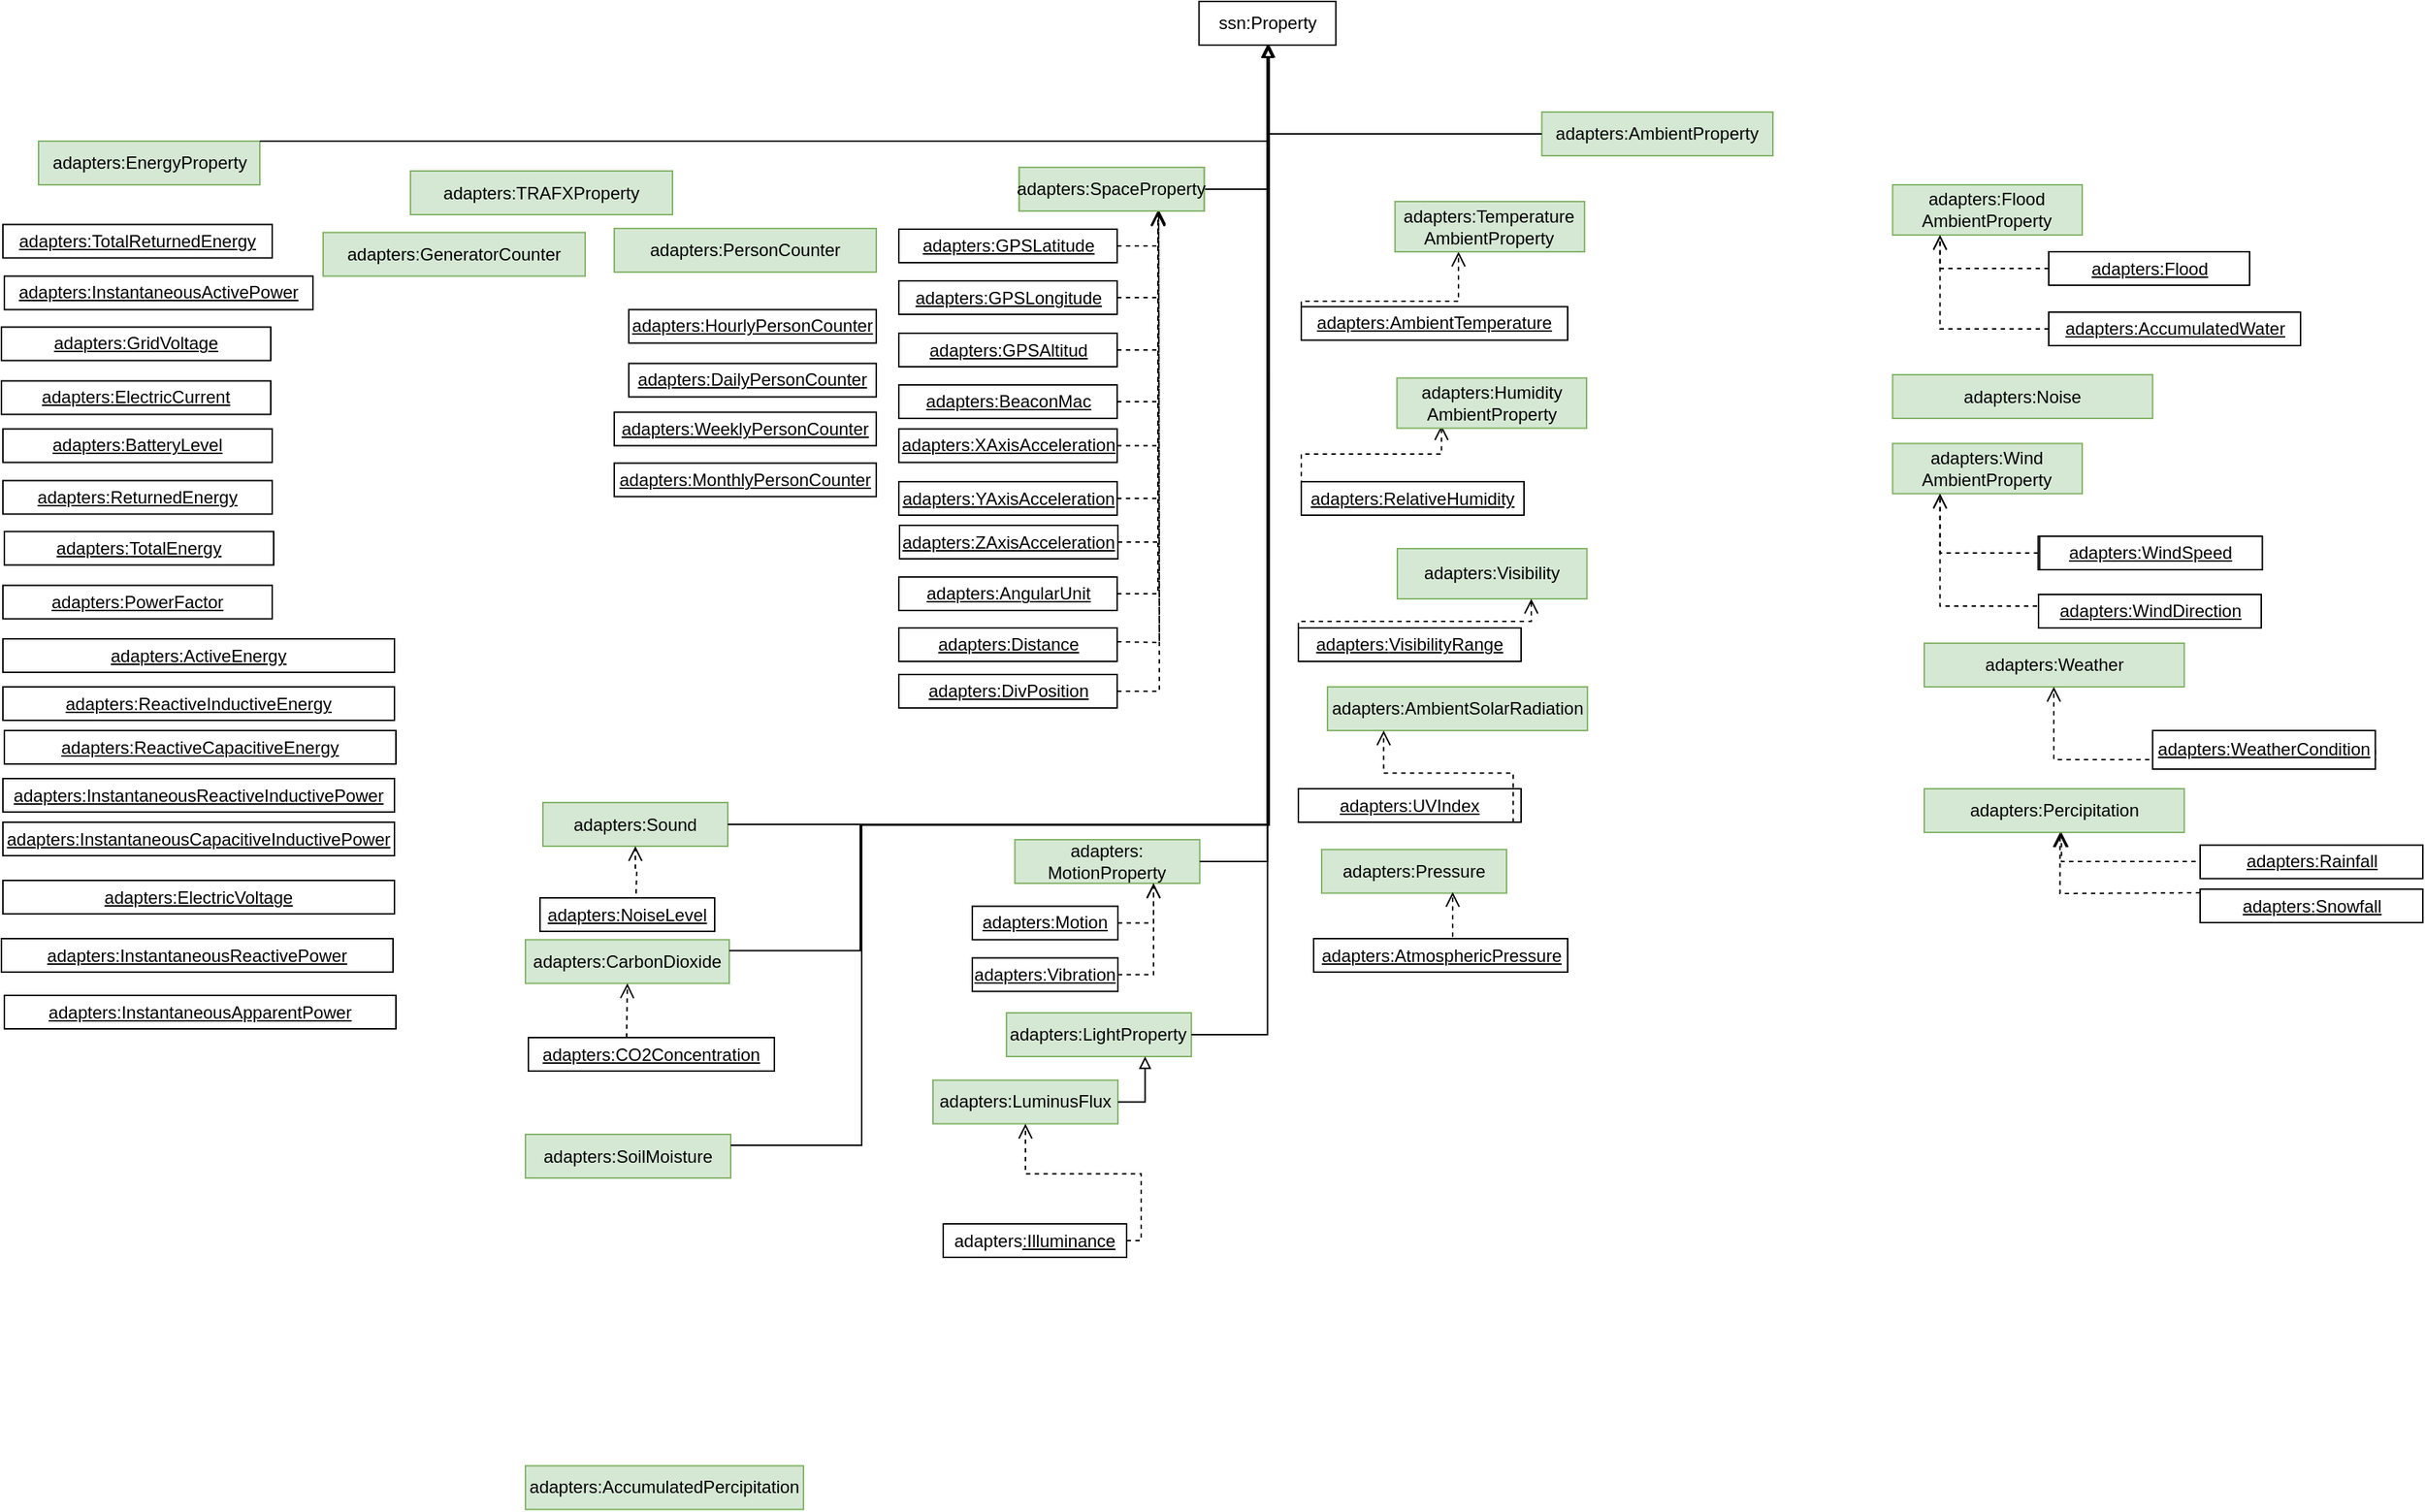 <mxfile version="20.3.0" type="device"><diagram id="D3V5PPMFSgRsJG8m_DW5" name="Page-1"><mxGraphModel dx="1632" dy="539" grid="1" gridSize="10" guides="1" tooltips="1" connect="1" arrows="1" fold="1" page="1" pageScale="1" pageWidth="850" pageHeight="1100" math="0" shadow="0"><root><mxCell id="0"/><mxCell id="1" parent="0"/><mxCell id="XWIH01oookVa18A64j5f-154" value="adapters:SoilMoisture" style="rounded=0;whiteSpace=wrap;html=1;fillColor=#d5e8d4;strokeColor=#82b366;" vertex="1" parent="1"><mxGeometry x="9" y="1722.5" width="141" height="30" as="geometry"/></mxCell><mxCell id="XWIH01oookVa18A64j5f-155" value="adapters:AccumulatedPercipitation" style="rounded=0;whiteSpace=wrap;html=1;fillColor=#d5e8d4;strokeColor=#82b366;" vertex="1" parent="1"><mxGeometry x="9" y="1950.25" width="191" height="30" as="geometry"/></mxCell><mxCell id="XWIH01oookVa18A64j5f-156" style="edgeStyle=orthogonalEdgeStyle;rounded=0;orthogonalLoop=1;jettySize=auto;html=1;fontSize=11;endArrow=block;endFill=0;exitX=1;exitY=0.25;exitDx=0;exitDy=0;" edge="1" parent="1" source="XWIH01oookVa18A64j5f-154" target="XWIH01oookVa18A64j5f-160"><mxGeometry relative="1" as="geometry"><mxPoint x="159" y="1519.5" as="sourcePoint"/><mxPoint x="519.75" y="1037" as="targetPoint"/><Array as="points"><mxPoint x="240" y="1730"/><mxPoint x="240" y="1510"/><mxPoint x="520" y="1510"/></Array></mxGeometry></mxCell><mxCell id="XWIH01oookVa18A64j5f-160" value="ssn:Property" style="rounded=0;whiteSpace=wrap;html=1;points=[[0.1,0],[0.2,0],[0.3,0],[0.4,0],[0.5,0],[0.6,0],[0.7,0],[0.8,0],[0.9,0],[0,0.1],[0,0.3],[0,0.5],[0,0.7],[0,0.9],[0.1,1],[0.2,1],[0.3,1],[0.4,1],[0.5,1],[0.6,1],[0.7,1],[0.8,1],[0.9,1],[1,0.1],[1,0.3],[1,0.5],[1,0.7],[1,0.9]];" vertex="1" parent="1"><mxGeometry x="471.75" y="944" width="94" height="30" as="geometry"/></mxCell><mxCell id="XWIH01oookVa18A64j5f-161" value="adapters:AmbientProperty" style="rounded=0;whiteSpace=wrap;html=1;fillColor=#d5e8d4;strokeColor=#82b366;" vertex="1" parent="1"><mxGeometry x="707.25" y="1020" width="158.75" height="30" as="geometry"/></mxCell><mxCell id="XWIH01oookVa18A64j5f-164" value="adapters:SpaceProperty" style="rounded=0;whiteSpace=wrap;html=1;fillColor=#d5e8d4;strokeColor=#82b366;" vertex="1" parent="1"><mxGeometry x="348.25" y="1058" width="127" height="30" as="geometry"/></mxCell><mxCell id="XWIH01oookVa18A64j5f-165" style="edgeStyle=orthogonalEdgeStyle;rounded=0;orthogonalLoop=1;jettySize=auto;html=1;fontSize=11;endArrow=block;endFill=0;exitX=1;exitY=0.5;exitDx=0;exitDy=0;entryX=0.5;entryY=1;entryDx=0;entryDy=0;" edge="1" parent="1" source="XWIH01oookVa18A64j5f-164" target="XWIH01oookVa18A64j5f-160"><mxGeometry relative="1" as="geometry"><mxPoint x="701.5" y="1133" as="sourcePoint"/><mxPoint x="494.75" y="1037" as="targetPoint"/></mxGeometry></mxCell><mxCell id="XWIH01oookVa18A64j5f-168" value="" style="endArrow=open;html=1;fontColor=#000099;endFill=0;dashed=1;endSize=8;exitX=0;exitY=0.5;exitDx=0;exitDy=0;edgeStyle=orthogonalEdgeStyle;arcSize=0;entryX=0.25;entryY=1;entryDx=0;entryDy=0;" edge="1" parent="1" source="XWIH01oookVa18A64j5f-169" target="XWIH01oookVa18A64j5f-174"><mxGeometry width="50" height="50" relative="1" as="geometry"><mxPoint x="843.25" y="1064.5" as="sourcePoint"/><mxPoint x="906.25" y="1034.5" as="targetPoint"/></mxGeometry></mxCell><mxCell id="XWIH01oookVa18A64j5f-169" value="&lt;u&gt;adapters:Flood&lt;/u&gt;" style="rounded=0;whiteSpace=wrap;html=1;snapToPoint=1;points=[[0.1,0],[0.2,0],[0.3,0],[0.4,0],[0.5,0],[0.6,0],[0.7,0],[0.8,0],[0.9,0],[0,0.1],[0,0.3],[0,0.5],[0,0.7],[0,0.9],[0.1,1],[0.2,1],[0.3,1],[0.4,1],[0.5,1],[0.6,1],[0.7,1],[0.8,1],[0.9,1],[1,0.1],[1,0.3],[1,0.5],[1,0.7],[1,0.9]];" vertex="1" parent="1"><mxGeometry x="1055.5" y="1116" width="138" height="23" as="geometry"/></mxCell><mxCell id="XWIH01oookVa18A64j5f-170" value="" style="endArrow=open;html=1;fontColor=#000099;endFill=0;dashed=1;endSize=8;exitX=0;exitY=0.5;exitDx=0;exitDy=0;edgeStyle=orthogonalEdgeStyle;arcSize=0;" edge="1" parent="1" source="XWIH01oookVa18A64j5f-171" target="XWIH01oookVa18A64j5f-172"><mxGeometry width="50" height="50" relative="1" as="geometry"><mxPoint x="430.75" y="1049.25" as="sourcePoint"/><mxPoint x="506.5" y="1032.25" as="targetPoint"/><Array as="points"><mxPoint x="542" y="1150"/><mxPoint x="650" y="1150"/></Array></mxGeometry></mxCell><mxCell id="XWIH01oookVa18A64j5f-171" value="&lt;u&gt;adapters:AmbientTemperature&lt;/u&gt;" style="rounded=0;whiteSpace=wrap;html=1;snapToPoint=1;points=[[0.1,0],[0.2,0],[0.3,0],[0.4,0],[0.5,0],[0.6,0],[0.7,0],[0.8,0],[0.9,0],[0,0.1],[0,0.3],[0,0.5],[0,0.7],[0,0.9],[0.1,1],[0.2,1],[0.3,1],[0.4,1],[0.5,1],[0.6,1],[0.7,1],[0.8,1],[0.9,1],[1,0.1],[1,0.3],[1,0.5],[1,0.7],[1,0.9]];" vertex="1" parent="1"><mxGeometry x="542" y="1153.75" width="183" height="23" as="geometry"/></mxCell><mxCell id="XWIH01oookVa18A64j5f-172" value="adapters:Temperature&lt;br&gt;AmbientProperty" style="rounded=0;html=1;fillColor=#d5e8d4;strokeColor=#82b366;verticalAlign=middle;whiteSpace=wrap;" vertex="1" parent="1"><mxGeometry x="606.38" y="1081.5" width="130.25" height="34.5" as="geometry"/></mxCell><mxCell id="XWIH01oookVa18A64j5f-174" value="adapters:Flood&lt;br&gt;AmbientProperty" style="rounded=0;html=1;fillColor=#d5e8d4;strokeColor=#82b366;verticalAlign=middle;whiteSpace=wrap;" vertex="1" parent="1"><mxGeometry x="948.25" y="1070" width="130.25" height="34.5" as="geometry"/></mxCell><mxCell id="XWIH01oookVa18A64j5f-190" value="&lt;span style=&quot;color: rgba(0 , 0 , 0 , 0) ; font-family: monospace ; font-size: 0px&quot;&gt;%3CmxGraphModel%3E%3Croot%3E%3CmxCell%20id%3D%220%22%2F%3E%3CmxCell%20id%3D%221%22%20parent%3D%220%22%2F%3E%3CmxCell%20id%3D%222%22%20style%3D%22edgeStyle%3DorthogonalEdgeStyle%3Brounded%3D0%3BorthogonalLoop%3D1%3BjettySize%3Dauto%3Bhtml%3D1%3BfontSize%3D11%3BendArrow%3Dblock%3BendFill%3D0%3BexitX%3D0%3BexitY%3D0.5%3BexitDx%3D0%3BexitDy%3D0%3B%22%20edge%3D%221%22%20parent%3D%221%22%3E%3CmxGeometry%20relative%3D%221%22%20as%3D%22geometry%22%3E%3CmxPoint%20x%3D%22606.75%22%20y%3D%221423.25%22%20as%3D%22sourcePoint%22%2F%3E%3CmxPoint%20x%3D%22580%22%20y%3D%221090%22%20as%3D%22targetPoint%22%2F%3E%3C%2FmxGeometry%3E%3C%2FmxCell%3E%3C%2Froot%3E%3C%2FmxGraphModel%3Ecorcore&lt;/span&gt;adapters:&lt;br&gt;MotionProperty" style="rounded=0;whiteSpace=wrap;html=1;fillColor=#d5e8d4;strokeColor=#82b366;" vertex="1" parent="1"><mxGeometry x="345.25" y="1520" width="127" height="30" as="geometry"/></mxCell><mxCell id="XWIH01oookVa18A64j5f-191" style="edgeStyle=orthogonalEdgeStyle;rounded=0;orthogonalLoop=1;jettySize=auto;html=1;fontSize=11;endArrow=block;endFill=0;exitX=1;exitY=0.5;exitDx=0;exitDy=0;entryX=0.5;entryY=1;entryDx=0;entryDy=0;" edge="1" parent="1" source="XWIH01oookVa18A64j5f-190" target="XWIH01oookVa18A64j5f-160"><mxGeometry relative="1" as="geometry"><mxPoint x="701.5" y="1186" as="sourcePoint"/><mxPoint x="495" y="1033" as="targetPoint"/></mxGeometry></mxCell><mxCell id="XWIH01oookVa18A64j5f-192" style="edgeStyle=orthogonalEdgeStyle;rounded=0;orthogonalLoop=1;jettySize=auto;html=1;fontSize=11;endArrow=block;endFill=0;exitX=0;exitY=0.5;exitDx=0;exitDy=0;" edge="1" parent="1" source="XWIH01oookVa18A64j5f-161" target="XWIH01oookVa18A64j5f-160"><mxGeometry relative="1" as="geometry"><mxPoint x="608.75" y="1139.75" as="sourcePoint"/><mxPoint x="579.5" y="1100" as="targetPoint"/></mxGeometry></mxCell><mxCell id="XWIH01oookVa18A64j5f-193" value="" style="endArrow=open;html=1;fontColor=#000099;endFill=0;dashed=1;endSize=8;exitX=1;exitY=0.5;exitDx=0;exitDy=0;edgeStyle=orthogonalEdgeStyle;arcSize=0;entryX=0.75;entryY=1;entryDx=0;entryDy=0;" edge="1" parent="1" source="XWIH01oookVa18A64j5f-194" target="XWIH01oookVa18A64j5f-190"><mxGeometry width="50" height="50" relative="1" as="geometry"><mxPoint x="138.44" y="1548.75" as="sourcePoint"/><mxPoint x="276.002" y="1588.75" as="targetPoint"/></mxGeometry></mxCell><mxCell id="XWIH01oookVa18A64j5f-194" value="&lt;u&gt;adapters:Motion&lt;/u&gt;" style="rounded=0;whiteSpace=wrap;html=1;snapToPoint=1;points=[[0.1,0],[0.2,0],[0.3,0],[0.4,0],[0.5,0],[0.6,0],[0.7,0],[0.8,0],[0.9,0],[0,0.1],[0,0.3],[0,0.5],[0,0.7],[0,0.9],[0.1,1],[0.2,1],[0.3,1],[0.4,1],[0.5,1],[0.6,1],[0.7,1],[0.8,1],[0.9,1],[1,0.1],[1,0.3],[1,0.5],[1,0.7],[1,0.9]];" vertex="1" parent="1"><mxGeometry x="316" y="1565.75" width="100" height="23" as="geometry"/></mxCell><mxCell id="XWIH01oookVa18A64j5f-195" value="&lt;u&gt;adapters:Vibration&lt;/u&gt;" style="rounded=0;whiteSpace=wrap;html=1;snapToPoint=1;points=[[0.1,0],[0.2,0],[0.3,0],[0.4,0],[0.5,0],[0.6,0],[0.7,0],[0.8,0],[0.9,0],[0,0.1],[0,0.3],[0,0.5],[0,0.7],[0,0.9],[0.1,1],[0.2,1],[0.3,1],[0.4,1],[0.5,1],[0.6,1],[0.7,1],[0.8,1],[0.9,1],[1,0.1],[1,0.3],[1,0.5],[1,0.7],[1,0.9]];" vertex="1" parent="1"><mxGeometry x="316" y="1601.25" width="100" height="23" as="geometry"/></mxCell><mxCell id="XWIH01oookVa18A64j5f-196" value="" style="endArrow=open;html=1;fontColor=#000099;endFill=0;dashed=1;endSize=8;exitX=1;exitY=0.5;exitDx=0;exitDy=0;edgeStyle=orthogonalEdgeStyle;arcSize=0;entryX=0.75;entryY=1;entryDx=0;entryDy=0;" edge="1" parent="1" source="XWIH01oookVa18A64j5f-195" target="XWIH01oookVa18A64j5f-190"><mxGeometry width="50" height="50" relative="1" as="geometry"><mxPoint x="426" y="1587.25" as="sourcePoint"/><mxPoint x="450.5" y="1560" as="targetPoint"/></mxGeometry></mxCell><mxCell id="XWIH01oookVa18A64j5f-197" value="adapters:LightProperty" style="rounded=0;whiteSpace=wrap;html=1;fillColor=#d5e8d4;strokeColor=#82b366;" vertex="1" parent="1"><mxGeometry x="339.45" y="1639" width="127" height="30" as="geometry"/></mxCell><mxCell id="XWIH01oookVa18A64j5f-198" style="edgeStyle=orthogonalEdgeStyle;rounded=0;orthogonalLoop=1;jettySize=auto;html=1;fontSize=11;endArrow=block;endFill=0;exitX=1;exitY=0.5;exitDx=0;exitDy=0;" edge="1" parent="1" source="XWIH01oookVa18A64j5f-197" target="XWIH01oookVa18A64j5f-160"><mxGeometry relative="1" as="geometry"><mxPoint x="695.7" y="1305" as="sourcePoint"/><mxPoint x="519" y="1037" as="targetPoint"/></mxGeometry></mxCell><mxCell id="XWIH01oookVa18A64j5f-199" value="adapters:LuminusFlux" style="rounded=0;whiteSpace=wrap;html=1;fillColor=#d5e8d4;strokeColor=#82b366;" vertex="1" parent="1"><mxGeometry x="289" y="1685.25" width="127" height="30" as="geometry"/></mxCell><mxCell id="XWIH01oookVa18A64j5f-200" value="" style="endArrow=open;html=1;fontColor=#000099;endFill=0;dashed=1;endSize=8;edgeStyle=orthogonalEdgeStyle;arcSize=0;exitX=1;exitY=0.5;exitDx=0;exitDy=0;" edge="1" parent="1" source="XWIH01oookVa18A64j5f-202" target="XWIH01oookVa18A64j5f-199"><mxGeometry width="50" height="50" relative="1" as="geometry"><mxPoint x="256" y="1745.25" as="sourcePoint"/><mxPoint x="389" y="1720" as="targetPoint"/></mxGeometry></mxCell><mxCell id="XWIH01oookVa18A64j5f-201" style="edgeStyle=orthogonalEdgeStyle;rounded=0;orthogonalLoop=1;jettySize=auto;html=1;fontSize=11;endArrow=block;endFill=0;exitX=1;exitY=0.5;exitDx=0;exitDy=0;entryX=0.75;entryY=1;entryDx=0;entryDy=0;" edge="1" parent="1" source="XWIH01oookVa18A64j5f-199" target="XWIH01oookVa18A64j5f-197"><mxGeometry relative="1" as="geometry"><mxPoint x="476.45" y="1664" as="sourcePoint"/><mxPoint x="525.75" y="1452.25" as="targetPoint"/></mxGeometry></mxCell><mxCell id="XWIH01oookVa18A64j5f-202" value="adapters&lt;u&gt;:Illuminance&lt;/u&gt;" style="rounded=0;whiteSpace=wrap;html=1;snapToPoint=1;points=[[0.1,0],[0.2,0],[0.3,0],[0.4,0],[0.5,0],[0.6,0],[0.7,0],[0.8,0],[0.9,0],[0,0.1],[0,0.3],[0,0.5],[0,0.7],[0,0.9],[0.1,1],[0.2,1],[0.3,1],[0.4,1],[0.5,1],[0.6,1],[0.7,1],[0.8,1],[0.9,1],[1,0.1],[1,0.3],[1,0.5],[1,0.7],[1,0.9]];" vertex="1" parent="1"><mxGeometry x="296" y="1784" width="126" height="23" as="geometry"/></mxCell><mxCell id="XWIH01oookVa18A64j5f-203" value="" style="endArrow=open;html=1;fontColor=#000099;endFill=0;dashed=1;endSize=8;exitX=0;exitY=0.1;exitDx=0;exitDy=0;edgeStyle=orthogonalEdgeStyle;arcSize=0;entryX=0.25;entryY=1;entryDx=0;entryDy=0;" edge="1" parent="1" source="XWIH01oookVa18A64j5f-204"><mxGeometry width="50" height="50" relative="1" as="geometry"><mxPoint x="500.75" y="1169.75" as="sourcePoint"/><mxPoint x="638.313" y="1235.25" as="targetPoint"/><Array as="points"><mxPoint x="542" y="1255"/><mxPoint x="638" y="1255"/></Array></mxGeometry></mxCell><mxCell id="XWIH01oookVa18A64j5f-204" value="&lt;u&gt;adapters:RelativeHumidity&lt;/u&gt;" style="rounded=0;whiteSpace=wrap;html=1;snapToPoint=1;points=[[0.1,0],[0.2,0],[0.3,0],[0.4,0],[0.5,0],[0.6,0],[0.7,0],[0.8,0],[0.9,0],[0,0.1],[0,0.3],[0,0.5],[0,0.7],[0,0.9],[0.1,1],[0.2,1],[0.3,1],[0.4,1],[0.5,1],[0.6,1],[0.7,1],[0.8,1],[0.9,1],[1,0.1],[1,0.3],[1,0.5],[1,0.7],[1,0.9]];" vertex="1" parent="1"><mxGeometry x="542" y="1274" width="153" height="23" as="geometry"/></mxCell><mxCell id="XWIH01oookVa18A64j5f-205" value="adapters:Humidity&lt;br&gt;AmbientProperty" style="rounded=0;html=1;fillColor=#d5e8d4;strokeColor=#82b366;verticalAlign=middle;whiteSpace=wrap;" vertex="1" parent="1"><mxGeometry x="607.75" y="1202.75" width="130.25" height="34.5" as="geometry"/></mxCell><mxCell id="XWIH01oookVa18A64j5f-207" value="&lt;u&gt;adapters:&lt;/u&gt;&lt;u&gt;AccumulatedWater&lt;/u&gt;" style="rounded=0;whiteSpace=wrap;html=1;snapToPoint=1;points=[[0.1,0],[0.2,0],[0.3,0],[0.4,0],[0.5,0],[0.6,0],[0.7,0],[0.8,0],[0.9,0],[0,0.1],[0,0.3],[0,0.5],[0,0.7],[0,0.9],[0.1,1],[0.2,1],[0.3,1],[0.4,1],[0.5,1],[0.6,1],[0.7,1],[0.8,1],[0.9,1],[1,0.1],[1,0.3],[1,0.5],[1,0.7],[1,0.9]];" vertex="1" parent="1"><mxGeometry x="1055.5" y="1157.5" width="173" height="23" as="geometry"/></mxCell><mxCell id="XWIH01oookVa18A64j5f-208" value="" style="endArrow=open;html=1;fontColor=#000099;endFill=0;dashed=1;endSize=8;exitX=0;exitY=0.5;exitDx=0;exitDy=0;edgeStyle=orthogonalEdgeStyle;arcSize=0;entryX=0.25;entryY=1;entryDx=0;entryDy=0;" edge="1" parent="1" source="XWIH01oookVa18A64j5f-207" target="XWIH01oookVa18A64j5f-174"><mxGeometry width="50" height="50" relative="1" as="geometry"><mxPoint x="1065.5" y="1139.5" as="sourcePoint"/><mxPoint x="990.812" y="1114.5" as="targetPoint"/></mxGeometry></mxCell><mxCell id="XWIH01oookVa18A64j5f-209" value="" style="endArrow=open;html=1;fontColor=#000099;endFill=0;dashed=1;endSize=8;exitX=1;exitY=0.5;exitDx=0;exitDy=0;edgeStyle=orthogonalEdgeStyle;arcSize=0;entryX=0.75;entryY=1;entryDx=0;entryDy=0;" edge="1" parent="1" source="XWIH01oookVa18A64j5f-210" target="XWIH01oookVa18A64j5f-164"><mxGeometry width="50" height="50" relative="1" as="geometry"><mxPoint x="136.94" y="1080.63" as="sourcePoint"/><mxPoint x="459" y="1100" as="targetPoint"/></mxGeometry></mxCell><mxCell id="XWIH01oookVa18A64j5f-210" value="&lt;u&gt;adapters:GPSLatitude&lt;/u&gt;" style="rounded=0;whiteSpace=wrap;html=1;snapToPoint=1;points=[[0.1,0],[0.2,0],[0.3,0],[0.4,0],[0.5,0],[0.6,0],[0.7,0],[0.8,0],[0.9,0],[0,0.1],[0,0.3],[0,0.5],[0,0.7],[0,0.9],[0.1,1],[0.2,1],[0.3,1],[0.4,1],[0.5,1],[0.6,1],[0.7,1],[0.8,1],[0.9,1],[1,0.1],[1,0.3],[1,0.5],[1,0.7],[1,0.9]];" vertex="1" parent="1"><mxGeometry x="265.5" y="1100.5" width="150" height="23" as="geometry"/></mxCell><mxCell id="XWIH01oookVa18A64j5f-211" value="&lt;u&gt;adapters:GPSLongitude&lt;/u&gt;" style="rounded=0;whiteSpace=wrap;html=1;snapToPoint=1;points=[[0.1,0],[0.2,0],[0.3,0],[0.4,0],[0.5,0],[0.6,0],[0.7,0],[0.8,0],[0.9,0],[0,0.1],[0,0.3],[0,0.5],[0,0.7],[0,0.9],[0.1,1],[0.2,1],[0.3,1],[0.4,1],[0.5,1],[0.6,1],[0.7,1],[0.8,1],[0.9,1],[1,0.1],[1,0.3],[1,0.5],[1,0.7],[1,0.9]];" vertex="1" parent="1"><mxGeometry x="265.5" y="1136" width="150" height="23" as="geometry"/></mxCell><mxCell id="XWIH01oookVa18A64j5f-212" value="" style="endArrow=open;html=1;fontColor=#000099;endFill=0;dashed=1;endSize=8;exitX=1;exitY=0.5;exitDx=0;exitDy=0;edgeStyle=orthogonalEdgeStyle;arcSize=0;entryX=0.75;entryY=1;entryDx=0;entryDy=0;" edge="1" parent="1" source="XWIH01oookVa18A64j5f-211" target="XWIH01oookVa18A64j5f-164"><mxGeometry width="50" height="50" relative="1" as="geometry"><mxPoint x="424.5" y="1119.13" as="sourcePoint"/><mxPoint x="469" y="1120" as="targetPoint"/></mxGeometry></mxCell><mxCell id="XWIH01oookVa18A64j5f-213" value="&lt;u&gt;adapters:GPSAltitud&lt;/u&gt;" style="rounded=0;whiteSpace=wrap;html=1;snapToPoint=1;points=[[0.1,0],[0.2,0],[0.3,0],[0.4,0],[0.5,0],[0.6,0],[0.7,0],[0.8,0],[0.9,0],[0,0.1],[0,0.3],[0,0.5],[0,0.7],[0,0.9],[0.1,1],[0.2,1],[0.3,1],[0.4,1],[0.5,1],[0.6,1],[0.7,1],[0.8,1],[0.9,1],[1,0.1],[1,0.3],[1,0.5],[1,0.7],[1,0.9]];" vertex="1" parent="1"><mxGeometry x="265.5" y="1172" width="150" height="23" as="geometry"/></mxCell><mxCell id="XWIH01oookVa18A64j5f-214" value="&lt;u&gt;adapters:BeaconMac&lt;/u&gt;" style="rounded=0;whiteSpace=wrap;html=1;snapToPoint=1;points=[[0.1,0],[0.2,0],[0.3,0],[0.4,0],[0.5,0],[0.6,0],[0.7,0],[0.8,0],[0.9,0],[0,0.1],[0,0.3],[0,0.5],[0,0.7],[0,0.9],[0.1,1],[0.2,1],[0.3,1],[0.4,1],[0.5,1],[0.6,1],[0.7,1],[0.8,1],[0.9,1],[1,0.1],[1,0.3],[1,0.5],[1,0.7],[1,0.9]];" vertex="1" parent="1"><mxGeometry x="265.5" y="1207.5" width="150" height="23" as="geometry"/></mxCell><mxCell id="XWIH01oookVa18A64j5f-215" value="&lt;u&gt;adapters:XAxisAcceleration&lt;/u&gt;" style="rounded=0;whiteSpace=wrap;html=1;snapToPoint=1;points=[[0.1,0],[0.2,0],[0.3,0],[0.4,0],[0.5,0],[0.6,0],[0.7,0],[0.8,0],[0.9,0],[0,0.1],[0,0.3],[0,0.5],[0,0.7],[0,0.9],[0.1,1],[0.2,1],[0.3,1],[0.4,1],[0.5,1],[0.6,1],[0.7,1],[0.8,1],[0.9,1],[1,0.1],[1,0.3],[1,0.5],[1,0.7],[1,0.9]];" vertex="1" parent="1"><mxGeometry x="265.5" y="1237.75" width="150" height="23" as="geometry"/></mxCell><mxCell id="XWIH01oookVa18A64j5f-216" value="&lt;u&gt;adapters:YAxisAcceleration&lt;/u&gt;" style="rounded=0;whiteSpace=wrap;html=1;snapToPoint=1;points=[[0.1,0],[0.2,0],[0.3,0],[0.4,0],[0.5,0],[0.6,0],[0.7,0],[0.8,0],[0.9,0],[0,0.1],[0,0.3],[0,0.5],[0,0.7],[0,0.9],[0.1,1],[0.2,1],[0.3,1],[0.4,1],[0.5,1],[0.6,1],[0.7,1],[0.8,1],[0.9,1],[1,0.1],[1,0.3],[1,0.5],[1,0.7],[1,0.9]];" vertex="1" parent="1"><mxGeometry x="265.5" y="1274" width="150" height="23" as="geometry"/></mxCell><mxCell id="XWIH01oookVa18A64j5f-217" value="&lt;u&gt;adapters:ZAxisAcceleration&lt;/u&gt;" style="rounded=0;whiteSpace=wrap;html=1;snapToPoint=1;points=[[0.1,0],[0.2,0],[0.3,0],[0.4,0],[0.5,0],[0.6,0],[0.7,0],[0.8,0],[0.9,0],[0,0.1],[0,0.3],[0,0.5],[0,0.7],[0,0.9],[0.1,1],[0.2,1],[0.3,1],[0.4,1],[0.5,1],[0.6,1],[0.7,1],[0.8,1],[0.9,1],[1,0.1],[1,0.3],[1,0.5],[1,0.7],[1,0.9]];" vertex="1" parent="1"><mxGeometry x="266" y="1304" width="150" height="23" as="geometry"/></mxCell><mxCell id="XWIH01oookVa18A64j5f-218" value="" style="endArrow=open;html=1;fontColor=#000099;endFill=0;dashed=1;endSize=8;exitX=1;exitY=0.5;exitDx=0;exitDy=0;edgeStyle=orthogonalEdgeStyle;arcSize=0;entryX=0.75;entryY=1;entryDx=0;entryDy=0;" edge="1" parent="1" source="XWIH01oookVa18A64j5f-213" target="XWIH01oookVa18A64j5f-164"><mxGeometry width="50" height="50" relative="1" as="geometry"><mxPoint x="425.5" y="1157.5" as="sourcePoint"/><mxPoint x="453.5" y="1098" as="targetPoint"/></mxGeometry></mxCell><mxCell id="XWIH01oookVa18A64j5f-219" value="" style="endArrow=open;html=1;fontColor=#000099;endFill=0;dashed=1;endSize=8;exitX=1;exitY=0.5;exitDx=0;exitDy=0;edgeStyle=orthogonalEdgeStyle;arcSize=0;entryX=0.75;entryY=1;entryDx=0;entryDy=0;" edge="1" parent="1" source="XWIH01oookVa18A64j5f-214" target="XWIH01oookVa18A64j5f-164"><mxGeometry width="50" height="50" relative="1" as="geometry"><mxPoint x="435.5" y="1167.5" as="sourcePoint"/><mxPoint x="463.5" y="1108" as="targetPoint"/></mxGeometry></mxCell><mxCell id="XWIH01oookVa18A64j5f-220" value="" style="endArrow=open;html=1;fontColor=#000099;endFill=0;dashed=1;endSize=8;exitX=1;exitY=0.5;exitDx=0;exitDy=0;edgeStyle=orthogonalEdgeStyle;arcSize=0;entryX=0.75;entryY=1;entryDx=0;entryDy=0;" edge="1" parent="1" source="XWIH01oookVa18A64j5f-215" target="XWIH01oookVa18A64j5f-164"><mxGeometry width="50" height="50" relative="1" as="geometry"><mxPoint x="445.5" y="1177.5" as="sourcePoint"/><mxPoint x="473.5" y="1118" as="targetPoint"/></mxGeometry></mxCell><mxCell id="XWIH01oookVa18A64j5f-221" value="" style="endArrow=open;html=1;fontColor=#000099;endFill=0;dashed=1;endSize=8;edgeStyle=orthogonalEdgeStyle;arcSize=0;entryX=0.75;entryY=1;entryDx=0;entryDy=0;exitX=1;exitY=0.5;exitDx=0;exitDy=0;" edge="1" parent="1" source="XWIH01oookVa18A64j5f-216" target="XWIH01oookVa18A64j5f-164"><mxGeometry width="50" height="50" relative="1" as="geometry"><mxPoint x="455.5" y="1187.5" as="sourcePoint"/><mxPoint x="483.5" y="1128" as="targetPoint"/></mxGeometry></mxCell><mxCell id="XWIH01oookVa18A64j5f-222" value="" style="endArrow=open;html=1;fontColor=#000099;endFill=0;dashed=1;endSize=8;exitX=1;exitY=0.5;exitDx=0;exitDy=0;edgeStyle=orthogonalEdgeStyle;arcSize=0;entryX=0.75;entryY=1;entryDx=0;entryDy=0;" edge="1" parent="1" source="XWIH01oookVa18A64j5f-224" target="XWIH01oookVa18A64j5f-164"><mxGeometry width="50" height="50" relative="1" as="geometry"><mxPoint x="465.5" y="1197.5" as="sourcePoint"/><mxPoint x="493.5" y="1138" as="targetPoint"/></mxGeometry></mxCell><mxCell id="XWIH01oookVa18A64j5f-223" value="" style="endArrow=open;html=1;fontColor=#000099;endFill=0;dashed=1;endSize=8;exitX=1;exitY=0.5;exitDx=0;exitDy=0;edgeStyle=orthogonalEdgeStyle;arcSize=0;entryX=0.75;entryY=1;entryDx=0;entryDy=0;" edge="1" parent="1" source="XWIH01oookVa18A64j5f-217" target="XWIH01oookVa18A64j5f-164"><mxGeometry width="50" height="50" relative="1" as="geometry"><mxPoint x="475.5" y="1207.5" as="sourcePoint"/><mxPoint x="503.5" y="1148" as="targetPoint"/></mxGeometry></mxCell><mxCell id="XWIH01oookVa18A64j5f-224" value="&lt;u&gt;adapters:AngularUnit&lt;/u&gt;" style="rounded=0;whiteSpace=wrap;html=1;snapToPoint=1;points=[[0.1,0],[0.2,0],[0.3,0],[0.4,0],[0.5,0],[0.6,0],[0.7,0],[0.8,0],[0.9,0],[0,0.1],[0,0.3],[0,0.5],[0,0.7],[0,0.9],[0.1,1],[0.2,1],[0.3,1],[0.4,1],[0.5,1],[0.6,1],[0.7,1],[0.8,1],[0.9,1],[1,0.1],[1,0.3],[1,0.5],[1,0.7],[1,0.9]];" vertex="1" parent="1"><mxGeometry x="265.5" y="1339.5" width="150" height="23" as="geometry"/></mxCell><mxCell id="XWIH01oookVa18A64j5f-234" value="adapters:Wind&lt;br&gt;AmbientProperty" style="rounded=0;html=1;fillColor=#d5e8d4;strokeColor=#82b366;verticalAlign=middle;whiteSpace=wrap;" vertex="1" parent="1"><mxGeometry x="948.25" y="1247.75" width="130.25" height="34.5" as="geometry"/></mxCell><mxCell id="XWIH01oookVa18A64j5f-235" value="&lt;u&gt;adapters:&lt;/u&gt;&lt;u&gt;:WindSpeed&lt;/u&gt;" style="rounded=0;whiteSpace=wrap;html=1;snapToPoint=1;points=[[0.1,0],[0.2,0],[0.3,0],[0.4,0],[0.5,0],[0.6,0],[0.7,0],[0.8,0],[0.9,0],[0,0.1],[0,0.3],[0,0.5],[0,0.7],[0,0.9],[0.1,1],[0.2,1],[0.3,1],[0.4,1],[0.5,1],[0.6,1],[0.7,1],[0.8,1],[0.9,1],[1,0.1],[1,0.3],[1,0.5],[1,0.7],[1,0.9]];" vertex="1" parent="1"><mxGeometry x="1048.25" y="1311.5" width="153" height="23" as="geometry"/></mxCell><mxCell id="XWIH01oookVa18A64j5f-236" value="&lt;u&gt;adapters:&lt;/u&gt;&lt;u&gt;WindDirection&lt;/u&gt;" style="rounded=0;whiteSpace=wrap;html=1;snapToPoint=1;points=[[0.1,0],[0.2,0],[0.3,0],[0.4,0],[0.5,0],[0.6,0],[0.7,0],[0.8,0],[0.9,0],[0,0.1],[0,0.3],[0,0.5],[0,0.7],[0,0.9],[0.1,1],[0.2,1],[0.3,1],[0.4,1],[0.5,1],[0.6,1],[0.7,1],[0.8,1],[0.9,1],[1,0.1],[1,0.3],[1,0.5],[1,0.7],[1,0.9]];" vertex="1" parent="1"><mxGeometry x="1048.5" y="1351.5" width="153" height="23" as="geometry"/></mxCell><mxCell id="XWIH01oookVa18A64j5f-237" value="" style="endArrow=open;html=1;fontColor=#000099;endFill=0;dashed=1;endSize=8;exitX=0;exitY=0.5;exitDx=0;exitDy=0;edgeStyle=orthogonalEdgeStyle;arcSize=0;entryX=0.25;entryY=1;entryDx=0;entryDy=0;" edge="1" parent="1" source="XWIH01oookVa18A64j5f-235" target="XWIH01oookVa18A64j5f-234"><mxGeometry width="50" height="50" relative="1" as="geometry"><mxPoint x="1048.5" y="1314.75" as="sourcePoint"/><mxPoint x="973.812" y="1288.75" as="targetPoint"/></mxGeometry></mxCell><mxCell id="XWIH01oookVa18A64j5f-238" value="" style="endArrow=open;html=1;fontColor=#000099;endFill=0;dashed=1;endSize=8;exitX=0;exitY=0.5;exitDx=0;exitDy=0;edgeStyle=orthogonalEdgeStyle;arcSize=0;entryX=0.25;entryY=1;entryDx=0;entryDy=0;" edge="1" parent="1" target="XWIH01oookVa18A64j5f-234"><mxGeometry width="50" height="50" relative="1" as="geometry"><mxPoint x="1047.5" y="1359.5" as="sourcePoint"/><mxPoint x="980.5" y="1270.75" as="targetPoint"/><Array as="points"><mxPoint x="980.5" y="1359.75"/></Array></mxGeometry></mxCell><mxCell id="XWIH01oookVa18A64j5f-243" value="adapters:AmbientSolarRadiation" style="rounded=0;whiteSpace=wrap;html=1;fillColor=#d5e8d4;strokeColor=#82b366;" vertex="1" parent="1"><mxGeometry x="560" y="1415" width="178.62" height="30" as="geometry"/></mxCell><mxCell id="XWIH01oookVa18A64j5f-244" value="&lt;u&gt;adapters:&lt;/u&gt;&lt;u&gt;UVIndex&lt;/u&gt;" style="rounded=0;whiteSpace=wrap;html=1;snapToPoint=1;points=[[0.1,0],[0.2,0],[0.3,0],[0.4,0],[0.5,0],[0.6,0],[0.7,0],[0.8,0],[0.9,0],[0,0.1],[0,0.3],[0,0.5],[0,0.7],[0,0.9],[0.1,1],[0.2,1],[0.3,1],[0.4,1],[0.5,1],[0.6,1],[0.7,1],[0.8,1],[0.9,1],[1,0.1],[1,0.3],[1,0.5],[1,0.7],[1,0.9]];" vertex="1" parent="1"><mxGeometry x="540" y="1485" width="153" height="23" as="geometry"/></mxCell><mxCell id="XWIH01oookVa18A64j5f-245" value="" style="endArrow=open;html=1;fontColor=#000099;endFill=0;dashed=1;endSize=8;exitX=0.1;exitY=1;exitDx=0;exitDy=0;edgeStyle=orthogonalEdgeStyle;arcSize=0;" edge="1" parent="1" source="XWIH01oookVa18A64j5f-244" target="XWIH01oookVa18A64j5f-243"><mxGeometry width="50" height="50" relative="1" as="geometry"><mxPoint x="672.62" y="1477.75" as="sourcePoint"/><mxPoint x="605.62" y="1434.25" as="targetPoint"/><Array as="points"><mxPoint x="687.62" y="1474.25"/><mxPoint x="598.62" y="1474.25"/></Array></mxGeometry></mxCell><mxCell id="XWIH01oookVa18A64j5f-255" value="&lt;u&gt;adapters:Distance&lt;/u&gt;" style="rounded=0;whiteSpace=wrap;html=1;snapToPoint=1;points=[[0.1,0],[0.2,0],[0.3,0],[0.4,0],[0.5,0],[0.6,0],[0.7,0],[0.8,0],[0.9,0],[0,0.1],[0,0.3],[0,0.5],[0,0.7],[0,0.9],[0.1,1],[0.2,1],[0.3,1],[0.4,1],[0.5,1],[0.6,1],[0.7,1],[0.8,1],[0.9,1],[1,0.1],[1,0.3],[1,0.5],[1,0.7],[1,0.9]];" vertex="1" parent="1"><mxGeometry x="265.5" y="1374.5" width="150" height="23" as="geometry"/></mxCell><mxCell id="XWIH01oookVa18A64j5f-256" value="&lt;u&gt;adapters:DivPosition&lt;/u&gt;" style="rounded=0;whiteSpace=wrap;html=1;snapToPoint=1;points=[[0.1,0],[0.2,0],[0.3,0],[0.4,0],[0.5,0],[0.6,0],[0.7,0],[0.8,0],[0.9,0],[0,0.1],[0,0.3],[0,0.5],[0,0.7],[0,0.9],[0.1,1],[0.2,1],[0.3,1],[0.4,1],[0.5,1],[0.6,1],[0.7,1],[0.8,1],[0.9,1],[1,0.1],[1,0.3],[1,0.5],[1,0.7],[1,0.9]];" vertex="1" parent="1"><mxGeometry x="265.5" y="1406.5" width="150" height="23" as="geometry"/></mxCell><mxCell id="XWIH01oookVa18A64j5f-257" value="" style="endArrow=open;html=1;fontColor=#000099;endFill=0;dashed=1;endSize=8;exitX=1;exitY=0.5;exitDx=0;exitDy=0;edgeStyle=orthogonalEdgeStyle;arcSize=0;" edge="1" parent="1"><mxGeometry width="50" height="50" relative="1" as="geometry"><mxPoint x="415.5" y="1384" as="sourcePoint"/><mxPoint x="444" y="1088" as="targetPoint"/></mxGeometry></mxCell><mxCell id="XWIH01oookVa18A64j5f-258" value="" style="endArrow=open;html=1;fontColor=#000099;endFill=0;dashed=1;endSize=8;exitX=1;exitY=0.5;exitDx=0;exitDy=0;edgeStyle=orthogonalEdgeStyle;arcSize=0;" edge="1" parent="1" source="XWIH01oookVa18A64j5f-256"><mxGeometry width="50" height="50" relative="1" as="geometry"><mxPoint x="415.5" y="1383" as="sourcePoint"/><mxPoint x="444" y="1087" as="targetPoint"/></mxGeometry></mxCell><mxCell id="XWIH01oookVa18A64j5f-274" value="adapters:TRAFXProperty" style="rounded=0;whiteSpace=wrap;html=1;fillColor=#d5e8d4;strokeColor=#82b366;" vertex="1" parent="1"><mxGeometry x="-70" y="1060.5" width="180" height="30" as="geometry"/></mxCell><mxCell id="XWIH01oookVa18A64j5f-276" value="adapters:PersonCounter" style="rounded=0;whiteSpace=wrap;html=1;fillColor=#d5e8d4;strokeColor=#82b366;" vertex="1" parent="1"><mxGeometry x="70" y="1100" width="180" height="30" as="geometry"/></mxCell><mxCell id="XWIH01oookVa18A64j5f-278" value="&lt;u&gt;adapters:DailyPersonCounter&lt;/u&gt;" style="rounded=0;whiteSpace=wrap;html=1;snapToPoint=1;points=[[0.1,0],[0.2,0],[0.3,0],[0.4,0],[0.5,0],[0.6,0],[0.7,0],[0.8,0],[0.9,0],[0,0.1],[0,0.3],[0,0.5],[0,0.7],[0,0.9],[0.1,1],[0.2,1],[0.3,1],[0.4,1],[0.5,1],[0.6,1],[0.7,1],[0.8,1],[0.9,1],[1,0.1],[1,0.3],[1,0.5],[1,0.7],[1,0.9]];" vertex="1" parent="1"><mxGeometry x="80" y="1192.75" width="170" height="23" as="geometry"/></mxCell><mxCell id="XWIH01oookVa18A64j5f-279" value="&lt;u&gt;adapters:WeeklyPersonCounter&lt;/u&gt;" style="rounded=0;whiteSpace=wrap;html=1;snapToPoint=1;points=[[0.1,0],[0.2,0],[0.3,0],[0.4,0],[0.5,0],[0.6,0],[0.7,0],[0.8,0],[0.9,0],[0,0.1],[0,0.3],[0,0.5],[0,0.7],[0,0.9],[0.1,1],[0.2,1],[0.3,1],[0.4,1],[0.5,1],[0.6,1],[0.7,1],[0.8,1],[0.9,1],[1,0.1],[1,0.3],[1,0.5],[1,0.7],[1,0.9]];" vertex="1" parent="1"><mxGeometry x="70" y="1226.25" width="180" height="23" as="geometry"/></mxCell><mxCell id="XWIH01oookVa18A64j5f-280" value="&lt;u&gt;adapters:MonthlyPersonCounter&lt;/u&gt;" style="rounded=0;whiteSpace=wrap;html=1;snapToPoint=1;points=[[0.1,0],[0.2,0],[0.3,0],[0.4,0],[0.5,0],[0.6,0],[0.7,0],[0.8,0],[0.9,0],[0,0.1],[0,0.3],[0,0.5],[0,0.7],[0,0.9],[0.1,1],[0.2,1],[0.3,1],[0.4,1],[0.5,1],[0.6,1],[0.7,1],[0.8,1],[0.9,1],[1,0.1],[1,0.3],[1,0.5],[1,0.7],[1,0.9]];" vertex="1" parent="1"><mxGeometry x="70" y="1261.25" width="180" height="23" as="geometry"/></mxCell><mxCell id="XWIH01oookVa18A64j5f-281" value="&lt;u&gt;adapters:HourlyPersonCounter&lt;/u&gt;" style="rounded=0;whiteSpace=wrap;html=1;snapToPoint=1;points=[[0.1,0],[0.2,0],[0.3,0],[0.4,0],[0.5,0],[0.6,0],[0.7,0],[0.8,0],[0.9,0],[0,0.1],[0,0.3],[0,0.5],[0,0.7],[0,0.9],[0.1,1],[0.2,1],[0.3,1],[0.4,1],[0.5,1],[0.6,1],[0.7,1],[0.8,1],[0.9,1],[1,0.1],[1,0.3],[1,0.5],[1,0.7],[1,0.9]];" vertex="1" parent="1"><mxGeometry x="80" y="1155.75" width="170" height="23" as="geometry"/></mxCell><mxCell id="XWIH01oookVa18A64j5f-286" value="adapters:GeneratorCounter" style="rounded=0;whiteSpace=wrap;html=1;fillColor=#d5e8d4;strokeColor=#82b366;" vertex="1" parent="1"><mxGeometry x="-130" y="1102.75" width="180" height="30" as="geometry"/></mxCell><mxCell id="XWIH01oookVa18A64j5f-288" value="adapters:Visibility" style="rounded=0;html=1;fillColor=#d5e8d4;strokeColor=#82b366;verticalAlign=middle;whiteSpace=wrap;" vertex="1" parent="1"><mxGeometry x="608" y="1320" width="130.25" height="34.5" as="geometry"/></mxCell><mxCell id="XWIH01oookVa18A64j5f-289" value="&lt;u&gt;adapters:&lt;/u&gt;&lt;u&gt;WindSpeed&lt;/u&gt;" style="rounded=0;whiteSpace=wrap;html=1;snapToPoint=1;points=[[0.1,0],[0.2,0],[0.3,0],[0.4,0],[0.5,0],[0.6,0],[0.7,0],[0.8,0],[0.9,0],[0,0.1],[0,0.3],[0,0.5],[0,0.7],[0,0.9],[0.1,1],[0.2,1],[0.3,1],[0.4,1],[0.5,1],[0.6,1],[0.7,1],[0.8,1],[0.9,1],[1,0.1],[1,0.3],[1,0.5],[1,0.7],[1,0.9]];" vertex="1" parent="1"><mxGeometry x="1049.25" y="1311.5" width="153" height="23" as="geometry"/></mxCell><mxCell id="XWIH01oookVa18A64j5f-290" value="" style="endArrow=open;html=1;fontColor=#000099;endFill=0;dashed=1;endSize=8;exitX=0;exitY=0.5;exitDx=0;exitDy=0;edgeStyle=orthogonalEdgeStyle;arcSize=0;" edge="1" parent="1" source="XWIH01oookVa18A64j5f-291" target="XWIH01oookVa18A64j5f-288"><mxGeometry width="50" height="50" relative="1" as="geometry"><mxPoint x="826.45" y="1464.5" as="sourcePoint"/><mxPoint x="719" y="1431.37" as="targetPoint"/><Array as="points"><mxPoint x="540" y="1370"/><mxPoint x="700" y="1370"/></Array></mxGeometry></mxCell><mxCell id="XWIH01oookVa18A64j5f-291" value="&lt;u&gt;adapters:&lt;/u&gt;&lt;u&gt;VisibilityRange&lt;/u&gt;" style="rounded=0;whiteSpace=wrap;html=1;snapToPoint=1;points=[[0.1,0],[0.2,0],[0.3,0],[0.4,0],[0.5,0],[0.6,0],[0.7,0],[0.8,0],[0.9,0],[0,0.1],[0,0.3],[0,0.5],[0,0.7],[0,0.9],[0.1,1],[0.2,1],[0.3,1],[0.4,1],[0.5,1],[0.6,1],[0.7,1],[0.8,1],[0.9,1],[1,0.1],[1,0.3],[1,0.5],[1,0.7],[1,0.9]];" vertex="1" parent="1"><mxGeometry x="540" y="1374.5" width="153" height="23" as="geometry"/></mxCell><mxCell id="XWIH01oookVa18A64j5f-293" value="adapters:Percipitation" style="rounded=0;whiteSpace=wrap;html=1;fillColor=#d5e8d4;strokeColor=#82b366;" vertex="1" parent="1"><mxGeometry x="970" y="1485" width="178.62" height="30" as="geometry"/></mxCell><mxCell id="XWIH01oookVa18A64j5f-294" value="&lt;u&gt;adapters:&lt;/u&gt;&lt;u&gt;Rainfall&lt;/u&gt;" style="rounded=0;whiteSpace=wrap;html=1;snapToPoint=1;points=[[0.1,0],[0.2,0],[0.3,0],[0.4,0],[0.5,0],[0.6,0],[0.7,0],[0.8,0],[0.9,0],[0,0.1],[0,0.3],[0,0.5],[0,0.7],[0,0.9],[0.1,1],[0.2,1],[0.3,1],[0.4,1],[0.5,1],[0.6,1],[0.7,1],[0.8,1],[0.9,1],[1,0.1],[1,0.3],[1,0.5],[1,0.7],[1,0.9]];" vertex="1" parent="1"><mxGeometry x="1159.5" y="1523.75" width="153" height="23" as="geometry"/></mxCell><mxCell id="XWIH01oookVa18A64j5f-295" value="&lt;u&gt;adapters:&lt;/u&gt;&lt;u&gt;Snowfall&lt;/u&gt;" style="rounded=0;whiteSpace=wrap;html=1;snapToPoint=1;points=[[0.1,0],[0.2,0],[0.3,0],[0.4,0],[0.5,0],[0.6,0],[0.7,0],[0.8,0],[0.9,0],[0,0.1],[0,0.3],[0,0.5],[0,0.7],[0,0.9],[0.1,1],[0.2,1],[0.3,1],[0.4,1],[0.5,1],[0.6,1],[0.7,1],[0.8,1],[0.9,1],[1,0.1],[1,0.3],[1,0.5],[1,0.7],[1,0.9]];" vertex="1" parent="1"><mxGeometry x="1159.5" y="1554" width="153" height="23" as="geometry"/></mxCell><mxCell id="XWIH01oookVa18A64j5f-296" value="" style="endArrow=open;html=1;fontColor=#000099;endFill=0;dashed=1;endSize=8;exitX=0;exitY=0.1;exitDx=0;exitDy=0;edgeStyle=orthogonalEdgeStyle;arcSize=0;" edge="1" parent="1" source="XWIH01oookVa18A64j5f-294" target="XWIH01oookVa18A64j5f-293"><mxGeometry width="50" height="50" relative="1" as="geometry"><mxPoint x="1155.3" y="1477" as="sourcePoint"/><mxPoint x="1063.95" y="1433.75" as="targetPoint"/><Array as="points"><mxPoint x="1159.25" y="1535"/><mxPoint x="1064.25" y="1535"/></Array></mxGeometry></mxCell><mxCell id="XWIH01oookVa18A64j5f-297" value="" style="endArrow=open;html=1;fontColor=#000099;endFill=0;dashed=1;endSize=8;edgeStyle=orthogonalEdgeStyle;arcSize=0;" edge="1" parent="1" source="XWIH01oookVa18A64j5f-295" target="XWIH01oookVa18A64j5f-293"><mxGeometry width="50" height="50" relative="1" as="geometry"><mxPoint x="1169.5" y="1536.05" as="sourcePoint"/><mxPoint x="1074.25" y="1525" as="targetPoint"/><Array as="points"><mxPoint x="1063.25" y="1557"/></Array></mxGeometry></mxCell><mxCell id="XWIH01oookVa18A64j5f-299" value="adapters:Weather" style="rounded=0;whiteSpace=wrap;html=1;fillColor=#d5e8d4;strokeColor=#82b366;" vertex="1" parent="1"><mxGeometry x="970" y="1385" width="178.62" height="30" as="geometry"/></mxCell><mxCell id="XWIH01oookVa18A64j5f-300" value="" style="endArrow=open;html=1;fontColor=#000099;endFill=0;dashed=1;endSize=8;exitX=1;exitY=0.5;exitDx=0;exitDy=0;edgeStyle=orthogonalEdgeStyle;arcSize=0;" edge="1" parent="1" source="XWIH01oookVa18A64j5f-301" target="XWIH01oookVa18A64j5f-299"><mxGeometry width="50" height="50" relative="1" as="geometry"><mxPoint x="1097.15" y="1563.25" as="sourcePoint"/><mxPoint x="889" y="1567.25" as="targetPoint"/><Array as="points"><mxPoint x="1059" y="1465"/></Array></mxGeometry></mxCell><mxCell id="XWIH01oookVa18A64j5f-301" value="&lt;u&gt;adapters:&lt;/u&gt;&lt;u&gt;WeatherCondition&lt;/u&gt;" style="rounded=0;whiteSpace=wrap;html=1;snapToPoint=1;points=[[0.1,0],[0.2,0],[0.3,0],[0.4,0],[0.5,0],[0.6,0],[0.7,0],[0.8,0],[0.9,0],[0,0.1],[0,0.3],[0,0.5],[0,0.7],[0,0.9],[0.1,1],[0.2,1],[0.3,1],[0.4,1],[0.5,1],[0.6,1],[0.7,1],[0.8,1],[0.9,1],[1,0.1],[1,0.3],[1,0.5],[1,0.7],[1,0.9]];" vertex="1" parent="1"><mxGeometry x="1126.87" y="1445" width="153" height="26.5" as="geometry"/></mxCell><mxCell id="XWIH01oookVa18A64j5f-303" value="adapters:Noise" style="rounded=0;whiteSpace=wrap;html=1;fillColor=#d5e8d4;strokeColor=#82b366;" vertex="1" parent="1"><mxGeometry x="948.25" y="1200.5" width="178.62" height="30" as="geometry"/></mxCell><mxCell id="XWIH01oookVa18A64j5f-309" value="adapters:SpaceProperty" style="rounded=0;whiteSpace=wrap;html=1;fillColor=#d5e8d4;strokeColor=#82b366;" vertex="1" parent="1"><mxGeometry x="348.25" y="1058" width="127" height="30" as="geometry"/></mxCell><mxCell id="XWIH01oookVa18A64j5f-311" value="adapters:SpaceProperty" style="rounded=0;whiteSpace=wrap;html=1;fillColor=#d5e8d4;strokeColor=#82b366;" vertex="1" parent="1"><mxGeometry x="348.25" y="1058" width="127" height="30" as="geometry"/></mxCell><mxCell id="XWIH01oookVa18A64j5f-312" value="adapters:Sound" style="rounded=0;whiteSpace=wrap;html=1;fillColor=#d5e8d4;strokeColor=#82b366;" vertex="1" parent="1"><mxGeometry x="21" y="1494.5" width="127" height="30" as="geometry"/></mxCell><mxCell id="XWIH01oookVa18A64j5f-313" style="edgeStyle=orthogonalEdgeStyle;rounded=0;orthogonalLoop=1;jettySize=auto;html=1;fontSize=11;endArrow=block;endFill=0;exitX=1;exitY=0.5;exitDx=0;exitDy=0;entryX=0.5;entryY=1;entryDx=0;entryDy=0;" edge="1" parent="1" source="XWIH01oookVa18A64j5f-312" target="XWIH01oookVa18A64j5f-160"><mxGeometry relative="1" as="geometry"><mxPoint x="476.45" y="1664" as="sourcePoint"/><mxPoint x="529" y="1047" as="targetPoint"/><Array as="points"><mxPoint x="519" y="1510"/></Array></mxGeometry></mxCell><mxCell id="XWIH01oookVa18A64j5f-314" value="" style="endArrow=open;html=1;fontColor=#000099;endFill=0;dashed=1;endSize=8;edgeStyle=orthogonalEdgeStyle;arcSize=0;" edge="1" parent="1" target="XWIH01oookVa18A64j5f-312"><mxGeometry width="50" height="50" relative="1" as="geometry"><mxPoint x="85" y="1557" as="sourcePoint"/><mxPoint x="165" y="1547.1" as="targetPoint"/></mxGeometry></mxCell><mxCell id="XWIH01oookVa18A64j5f-315" value="&lt;u&gt;adapters:NoiseLevel&lt;/u&gt;" style="rounded=0;whiteSpace=wrap;html=1;snapToPoint=1;points=[[0.1,0],[0.2,0],[0.3,0],[0.4,0],[0.5,0],[0.6,0],[0.7,0],[0.8,0],[0.9,0],[0,0.1],[0,0.3],[0,0.5],[0,0.7],[0,0.9],[0.1,1],[0.2,1],[0.3,1],[0.4,1],[0.5,1],[0.6,1],[0.7,1],[0.8,1],[0.9,1],[1,0.1],[1,0.3],[1,0.5],[1,0.7],[1,0.9]];" vertex="1" parent="1"><mxGeometry x="19" y="1560" width="120" height="23" as="geometry"/></mxCell><mxCell id="XWIH01oookVa18A64j5f-316" value="adapters:Pressure" style="rounded=0;whiteSpace=wrap;html=1;fillColor=#d5e8d4;strokeColor=#82b366;" vertex="1" parent="1"><mxGeometry x="556" y="1526.75" width="127" height="30" as="geometry"/></mxCell><mxCell id="XWIH01oookVa18A64j5f-318" value="" style="endArrow=open;html=1;fontColor=#000099;endFill=0;dashed=1;endSize=8;edgeStyle=orthogonalEdgeStyle;arcSize=0;" edge="1" parent="1"><mxGeometry width="50" height="50" relative="1" as="geometry"><mxPoint x="646" y="1586.75" as="sourcePoint"/><mxPoint x="646" y="1556" as="targetPoint"/><Array as="points"><mxPoint x="646" y="1587"/></Array></mxGeometry></mxCell><mxCell id="XWIH01oookVa18A64j5f-319" value="&lt;u&gt;adapters:AtmosphericPressure&lt;/u&gt;" style="rounded=0;whiteSpace=wrap;html=1;snapToPoint=1;points=[[0.1,0],[0.2,0],[0.3,0],[0.4,0],[0.5,0],[0.6,0],[0.7,0],[0.8,0],[0.9,0],[0,0.1],[0,0.3],[0,0.5],[0,0.7],[0,0.9],[0.1,1],[0.2,1],[0.3,1],[0.4,1],[0.5,1],[0.6,1],[0.7,1],[0.8,1],[0.9,1],[1,0.1],[1,0.3],[1,0.5],[1,0.7],[1,0.9]];" vertex="1" parent="1"><mxGeometry x="550.5" y="1588" width="174.5" height="23" as="geometry"/></mxCell><mxCell id="XWIH01oookVa18A64j5f-320" value="adapters:CarbonDioxide" style="rounded=0;whiteSpace=wrap;html=1;fillColor=#d5e8d4;strokeColor=#82b366;" vertex="1" parent="1"><mxGeometry x="9" y="1588.75" width="140" height="30" as="geometry"/></mxCell><mxCell id="XWIH01oookVa18A64j5f-321" style="edgeStyle=orthogonalEdgeStyle;rounded=0;orthogonalLoop=1;jettySize=auto;html=1;fontSize=11;endArrow=block;endFill=0;exitX=1;exitY=0.25;exitDx=0;exitDy=0;entryX=0.5;entryY=1;entryDx=0;entryDy=0;" edge="1" parent="1" source="XWIH01oookVa18A64j5f-320" target="XWIH01oookVa18A64j5f-160"><mxGeometry relative="1" as="geometry"><mxPoint x="158" y="1519.5" as="sourcePoint"/><mxPoint x="528.75" y="1047" as="targetPoint"/><Array as="points"><mxPoint x="239" y="1596"/><mxPoint x="239" y="1510"/><mxPoint x="519" y="1510"/></Array></mxGeometry></mxCell><mxCell id="XWIH01oookVa18A64j5f-322" value="" style="endArrow=open;html=1;fontColor=#000099;endFill=0;dashed=1;endSize=8;edgeStyle=orthogonalEdgeStyle;arcSize=0;" edge="1" parent="1" source="XWIH01oookVa18A64j5f-383" target="XWIH01oookVa18A64j5f-320"><mxGeometry width="50" height="50" relative="1" as="geometry"><mxPoint x="119" y="1655.75" as="sourcePoint"/><mxPoint x="119" y="1618.75" as="targetPoint"/><Array as="points"><mxPoint x="79" y="1655.75"/></Array></mxGeometry></mxCell><mxCell id="XWIH01oookVa18A64j5f-352" value="&lt;u&gt;adapters:InstantaneousReactivePower&lt;/u&gt;" style="rounded=0;whiteSpace=wrap;html=1;snapToPoint=1;points=[[0.1,0],[0.2,0],[0.3,0],[0.4,0],[0.5,0],[0.6,0],[0.7,0],[0.8,0],[0.9,0],[0,0.1],[0,0.3],[0,0.5],[0,0.7],[0,0.9],[0.1,1],[0.2,1],[0.3,1],[0.4,1],[0.5,1],[0.6,1],[0.7,1],[0.8,1],[0.9,1],[1,0.1],[1,0.3],[1,0.5],[1,0.7],[1,0.9]];" vertex="1" parent="1"><mxGeometry x="-351" y="1588" width="269" height="23" as="geometry"/></mxCell><mxCell id="XWIH01oookVa18A64j5f-353" value="adapters:EnergyProperty" style="rounded=0;whiteSpace=wrap;html=1;fillColor=#d5e8d4;strokeColor=#82b366;" vertex="1" parent="1"><mxGeometry x="-325.5" y="1040" width="152" height="30" as="geometry"/></mxCell><mxCell id="XWIH01oookVa18A64j5f-355" value="&lt;u&gt;adapters:BatteryLevel&lt;/u&gt;" style="rounded=0;whiteSpace=wrap;html=1;snapToPoint=1;points=[[0.1,0],[0.2,0],[0.3,0],[0.4,0],[0.5,0],[0.6,0],[0.7,0],[0.8,0],[0.9,0],[0,0.1],[0,0.3],[0,0.5],[0,0.7],[0,0.9],[0.1,1],[0.2,1],[0.3,1],[0.4,1],[0.5,1],[0.6,1],[0.7,1],[0.8,1],[0.9,1],[1,0.1],[1,0.3],[1,0.5],[1,0.7],[1,0.9]];" vertex="1" parent="1"><mxGeometry x="-350" y="1237.75" width="185" height="23" as="geometry"/></mxCell><mxCell id="XWIH01oookVa18A64j5f-357" value="&lt;u&gt;adapters:GridVoltage&lt;/u&gt;" style="rounded=0;whiteSpace=wrap;html=1;snapToPoint=1;points=[[0.1,0],[0.2,0],[0.3,0],[0.4,0],[0.5,0],[0.6,0],[0.7,0],[0.8,0],[0.9,0],[0,0.1],[0,0.3],[0,0.5],[0,0.7],[0,0.9],[0.1,1],[0.2,1],[0.3,1],[0.4,1],[0.5,1],[0.6,1],[0.7,1],[0.8,1],[0.9,1],[1,0.1],[1,0.3],[1,0.5],[1,0.7],[1,0.9]];" vertex="1" parent="1"><mxGeometry x="-351" y="1167.75" width="185" height="23" as="geometry"/></mxCell><mxCell id="XWIH01oookVa18A64j5f-359" value="&lt;u&gt;adapters:InstantaneousActivePower&lt;/u&gt;" style="rounded=0;whiteSpace=wrap;html=1;snapToPoint=1;points=[[0.1,0],[0.2,0],[0.3,0],[0.4,0],[0.5,0],[0.6,0],[0.7,0],[0.8,0],[0.9,0],[0,0.1],[0,0.3],[0,0.5],[0,0.7],[0,0.9],[0.1,1],[0.2,1],[0.3,1],[0.4,1],[0.5,1],[0.6,1],[0.7,1],[0.8,1],[0.9,1],[1,0.1],[1,0.3],[1,0.5],[1,0.7],[1,0.9]];" vertex="1" parent="1"><mxGeometry x="-349" y="1132.75" width="212" height="23" as="geometry"/></mxCell><mxCell id="XWIH01oookVa18A64j5f-361" value="&lt;u&gt;adapters:TotalReturnedEnergy&lt;/u&gt;" style="rounded=0;whiteSpace=wrap;html=1;snapToPoint=1;points=[[0.1,0],[0.2,0],[0.3,0],[0.4,0],[0.5,0],[0.6,0],[0.7,0],[0.8,0],[0.9,0],[0,0.1],[0,0.3],[0,0.5],[0,0.7],[0,0.9],[0.1,1],[0.2,1],[0.3,1],[0.4,1],[0.5,1],[0.6,1],[0.7,1],[0.8,1],[0.9,1],[1,0.1],[1,0.3],[1,0.5],[1,0.7],[1,0.9]];" vertex="1" parent="1"><mxGeometry x="-350" y="1097.25" width="185" height="23" as="geometry"/></mxCell><mxCell id="XWIH01oookVa18A64j5f-363" value="&lt;u&gt;adapters:TotalEnergy&lt;/u&gt;" style="rounded=0;whiteSpace=wrap;html=1;snapToPoint=1;points=[[0.1,0],[0.2,0],[0.3,0],[0.4,0],[0.5,0],[0.6,0],[0.7,0],[0.8,0],[0.9,0],[0,0.1],[0,0.3],[0,0.5],[0,0.7],[0,0.9],[0.1,1],[0.2,1],[0.3,1],[0.4,1],[0.5,1],[0.6,1],[0.7,1],[0.8,1],[0.9,1],[1,0.1],[1,0.3],[1,0.5],[1,0.7],[1,0.9]];" vertex="1" parent="1"><mxGeometry x="-349" y="1308.25" width="185" height="23" as="geometry"/></mxCell><mxCell id="XWIH01oookVa18A64j5f-365" value="&lt;u&gt;adapters:ReturnedEnergy&lt;/u&gt;" style="rounded=0;whiteSpace=wrap;html=1;snapToPoint=1;points=[[0.1,0],[0.2,0],[0.3,0],[0.4,0],[0.5,0],[0.6,0],[0.7,0],[0.8,0],[0.9,0],[0,0.1],[0,0.3],[0,0.5],[0,0.7],[0,0.9],[0.1,1],[0.2,1],[0.3,1],[0.4,1],[0.5,1],[0.6,1],[0.7,1],[0.8,1],[0.9,1],[1,0.1],[1,0.3],[1,0.5],[1,0.7],[1,0.9]];" vertex="1" parent="1"><mxGeometry x="-350" y="1273.25" width="185" height="23" as="geometry"/></mxCell><mxCell id="XWIH01oookVa18A64j5f-366" value="&lt;u&gt;adapters:ElectricCurrent&lt;/u&gt;" style="rounded=0;whiteSpace=wrap;html=1;snapToPoint=1;points=[[0.1,0],[0.2,0],[0.3,0],[0.4,0],[0.5,0],[0.6,0],[0.7,0],[0.8,0],[0.9,0],[0,0.1],[0,0.3],[0,0.5],[0,0.7],[0,0.9],[0.1,1],[0.2,1],[0.3,1],[0.4,1],[0.5,1],[0.6,1],[0.7,1],[0.8,1],[0.9,1],[1,0.1],[1,0.3],[1,0.5],[1,0.7],[1,0.9]];" vertex="1" parent="1"><mxGeometry x="-351" y="1204.75" width="185" height="23" as="geometry"/></mxCell><mxCell id="XWIH01oookVa18A64j5f-368" value="&lt;u&gt;adapters:PowerFactor&lt;/u&gt;" style="rounded=0;whiteSpace=wrap;html=1;snapToPoint=1;points=[[0.1,0],[0.2,0],[0.3,0],[0.4,0],[0.5,0],[0.6,0],[0.7,0],[0.8,0],[0.9,0],[0,0.1],[0,0.3],[0,0.5],[0,0.7],[0,0.9],[0.1,1],[0.2,1],[0.3,1],[0.4,1],[0.5,1],[0.6,1],[0.7,1],[0.8,1],[0.9,1],[1,0.1],[1,0.3],[1,0.5],[1,0.7],[1,0.9]];" vertex="1" parent="1"><mxGeometry x="-350" y="1345.25" width="185" height="23" as="geometry"/></mxCell><mxCell id="XWIH01oookVa18A64j5f-370" value="&lt;u&gt;adapters:InstantaneousReactiveInductivePower&lt;/u&gt;" style="rounded=0;whiteSpace=wrap;html=1;snapToPoint=1;points=[[0.1,0],[0.2,0],[0.3,0],[0.4,0],[0.5,0],[0.6,0],[0.7,0],[0.8,0],[0.9,0],[0,0.1],[0,0.3],[0,0.5],[0,0.7],[0,0.9],[0.1,1],[0.2,1],[0.3,1],[0.4,1],[0.5,1],[0.6,1],[0.7,1],[0.8,1],[0.9,1],[1,0.1],[1,0.3],[1,0.5],[1,0.7],[1,0.9]];" vertex="1" parent="1"><mxGeometry x="-350" y="1478" width="269" height="23" as="geometry"/></mxCell><mxCell id="XWIH01oookVa18A64j5f-371" value="&lt;u&gt;adapters:InstantaneousCapacitiveInductivePower&lt;/u&gt;" style="rounded=0;whiteSpace=wrap;html=1;snapToPoint=1;points=[[0.1,0],[0.2,0],[0.3,0],[0.4,0],[0.5,0],[0.6,0],[0.7,0],[0.8,0],[0.9,0],[0,0.1],[0,0.3],[0,0.5],[0,0.7],[0,0.9],[0.1,1],[0.2,1],[0.3,1],[0.4,1],[0.5,1],[0.6,1],[0.7,1],[0.8,1],[0.9,1],[1,0.1],[1,0.3],[1,0.5],[1,0.7],[1,0.9]];" vertex="1" parent="1"><mxGeometry x="-350" y="1508" width="269" height="23" as="geometry"/></mxCell><mxCell id="XWIH01oookVa18A64j5f-372" value="&lt;u&gt;adapters:ActiveEnergy&lt;/u&gt;" style="rounded=0;whiteSpace=wrap;html=1;snapToPoint=1;points=[[0.1,0],[0.2,0],[0.3,0],[0.4,0],[0.5,0],[0.6,0],[0.7,0],[0.8,0],[0.9,0],[0,0.1],[0,0.3],[0,0.5],[0,0.7],[0,0.9],[0.1,1],[0.2,1],[0.3,1],[0.4,1],[0.5,1],[0.6,1],[0.7,1],[0.8,1],[0.9,1],[1,0.1],[1,0.3],[1,0.5],[1,0.7],[1,0.9]];" vertex="1" parent="1"><mxGeometry x="-350" y="1382" width="269" height="23" as="geometry"/></mxCell><mxCell id="XWIH01oookVa18A64j5f-373" value="&lt;u&gt;adapters:ReactiveInductiveEnergy&lt;/u&gt;" style="rounded=0;whiteSpace=wrap;html=1;snapToPoint=1;points=[[0.1,0],[0.2,0],[0.3,0],[0.4,0],[0.5,0],[0.6,0],[0.7,0],[0.8,0],[0.9,0],[0,0.1],[0,0.3],[0,0.5],[0,0.7],[0,0.9],[0.1,1],[0.2,1],[0.3,1],[0.4,1],[0.5,1],[0.6,1],[0.7,1],[0.8,1],[0.9,1],[1,0.1],[1,0.3],[1,0.5],[1,0.7],[1,0.9]];" vertex="1" parent="1"><mxGeometry x="-350" y="1415" width="269" height="23" as="geometry"/></mxCell><mxCell id="XWIH01oookVa18A64j5f-374" value="&lt;u&gt;adapters:ReactiveCapacitiveEnergy&lt;/u&gt;" style="rounded=0;whiteSpace=wrap;html=1;snapToPoint=1;points=[[0.1,0],[0.2,0],[0.3,0],[0.4,0],[0.5,0],[0.6,0],[0.7,0],[0.8,0],[0.9,0],[0,0.1],[0,0.3],[0,0.5],[0,0.7],[0,0.9],[0.1,1],[0.2,1],[0.3,1],[0.4,1],[0.5,1],[0.6,1],[0.7,1],[0.8,1],[0.9,1],[1,0.1],[1,0.3],[1,0.5],[1,0.7],[1,0.9]];" vertex="1" parent="1"><mxGeometry x="-349" y="1445" width="269" height="23" as="geometry"/></mxCell><mxCell id="XWIH01oookVa18A64j5f-380" value="&lt;u&gt;adapters:ElectricVoltage&lt;/u&gt;" style="rounded=0;whiteSpace=wrap;html=1;snapToPoint=1;points=[[0.1,0],[0.2,0],[0.3,0],[0.4,0],[0.5,0],[0.6,0],[0.7,0],[0.8,0],[0.9,0],[0,0.1],[0,0.3],[0,0.5],[0,0.7],[0,0.9],[0.1,1],[0.2,1],[0.3,1],[0.4,1],[0.5,1],[0.6,1],[0.7,1],[0.8,1],[0.9,1],[1,0.1],[1,0.3],[1,0.5],[1,0.7],[1,0.9]];" vertex="1" parent="1"><mxGeometry x="-350" y="1548" width="269" height="23" as="geometry"/></mxCell><mxCell id="XWIH01oookVa18A64j5f-381" value="&lt;u&gt;adapters:InstantaneousApparentPower&lt;/u&gt;" style="rounded=0;whiteSpace=wrap;html=1;snapToPoint=1;points=[[0.1,0],[0.2,0],[0.3,0],[0.4,0],[0.5,0],[0.6,0],[0.7,0],[0.8,0],[0.9,0],[0,0.1],[0,0.3],[0,0.5],[0,0.7],[0,0.9],[0.1,1],[0.2,1],[0.3,1],[0.4,1],[0.5,1],[0.6,1],[0.7,1],[0.8,1],[0.9,1],[1,0.1],[1,0.3],[1,0.5],[1,0.7],[1,0.9]];" vertex="1" parent="1"><mxGeometry x="-349" y="1627" width="269" height="23" as="geometry"/></mxCell><mxCell id="XWIH01oookVa18A64j5f-382" style="edgeStyle=orthogonalEdgeStyle;rounded=0;orthogonalLoop=1;jettySize=auto;html=1;fontSize=11;endArrow=block;endFill=0;entryX=0.5;entryY=1;entryDx=0;entryDy=0;" edge="1" parent="1" source="XWIH01oookVa18A64j5f-353" target="XWIH01oookVa18A64j5f-160"><mxGeometry relative="1" as="geometry"><mxPoint x="80" y="1041.5" as="sourcePoint"/><mxPoint x="450" y="970" as="targetPoint"/><Array as="points"><mxPoint x="-81" y="1040"/><mxPoint x="519" y="1040"/></Array></mxGeometry></mxCell><mxCell id="XWIH01oookVa18A64j5f-383" value="&lt;u&gt;adapters:CO2Concentration&lt;/u&gt;" style="rounded=0;whiteSpace=wrap;html=1;snapToPoint=1;points=[[0.1,0],[0.2,0],[0.3,0],[0.4,0],[0.5,0],[0.6,0],[0.7,0],[0.8,0],[0.9,0],[0,0.1],[0,0.3],[0,0.5],[0,0.7],[0,0.9],[0.1,1],[0.2,1],[0.3,1],[0.4,1],[0.5,1],[0.6,1],[0.7,1],[0.8,1],[0.9,1],[1,0.1],[1,0.3],[1,0.5],[1,0.7],[1,0.9]];" vertex="1" parent="1"><mxGeometry x="11" y="1656" width="169" height="23" as="geometry"/></mxCell></root></mxGraphModel></diagram></mxfile>
